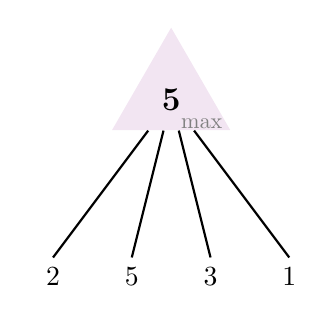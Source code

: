 ﻿  \begin{tikzpicture}[scale=2]
 \tikzstyle{mytrianglemax}=[
  isosceles triangle, 
  isosceles triangle apex angle=60,
  %draw,
  shape border rotate=90,
  fill=violet!10,
  minimum size =1.3cm]	
  
\tikzstyle{mytrianglemin}=[
  isosceles triangle, 
  isosceles triangle apex angle=60,
  %draw,
  shape border rotate=-90,
  fill=teal!10,
  minimum size =1.3cm]		
	
\tikzstyle{mymax}=[above=-2pt, black!50, scale=0.8]	

\tikzstyle{mymin}=[right=2pt, black!50, scale=0.8]
	
	
% define points
\path  (0,0) coordinate(R)  ;

% triangle
\node[mytrianglemax] (T) at (R) {\large\textbf{5}};
\node[mymax] at (T.315) {max};

%\node[mytrianglemin] (T) at (R) {8};
%\node[mymin] at (T.280) {min};


% draw lines
\draw[thick]
  (T) -- ++(-0.75,-1) node[below] {$2$}
  (T) -- ++(-0.25,-1) node[below] {$5$}
  (T) -- ++(0.25,-1) node[below] {$3$}
  (T) -- ++(0.75,-1) node[below] {$1$}
  ;

  \end{tikzpicture}